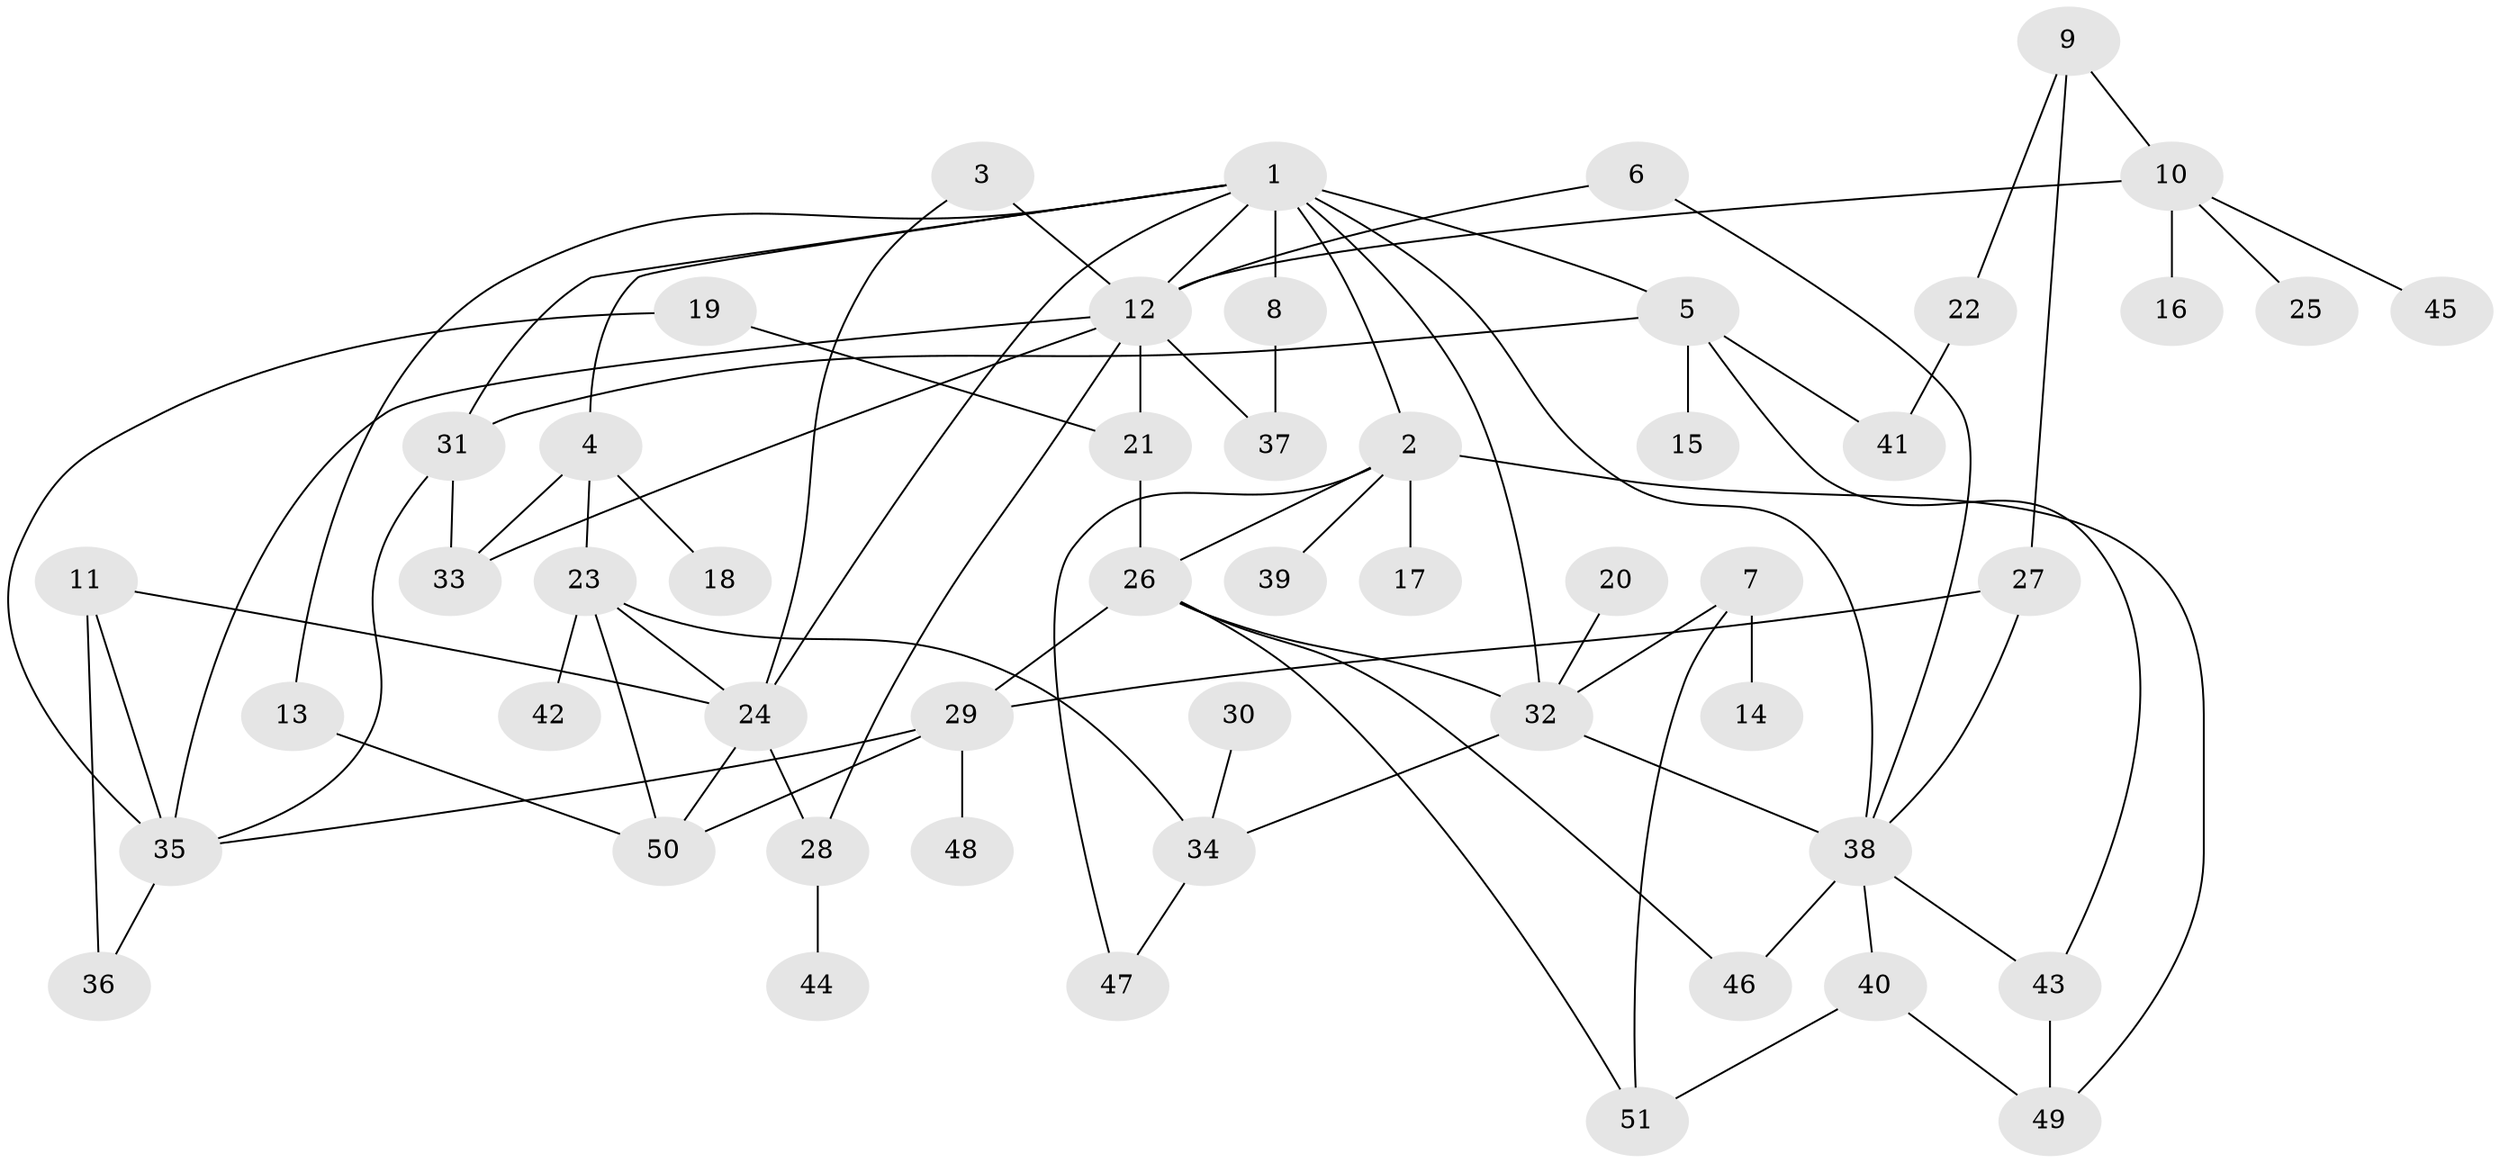 // original degree distribution, {6: 0.019801980198019802, 4: 0.07920792079207921, 5: 0.06930693069306931, 8: 0.009900990099009901, 7: 0.019801980198019802, 3: 0.26732673267326734, 2: 0.297029702970297, 1: 0.2376237623762376}
// Generated by graph-tools (version 1.1) at 2025/25/03/09/25 03:25:28]
// undirected, 51 vertices, 80 edges
graph export_dot {
graph [start="1"]
  node [color=gray90,style=filled];
  1;
  2;
  3;
  4;
  5;
  6;
  7;
  8;
  9;
  10;
  11;
  12;
  13;
  14;
  15;
  16;
  17;
  18;
  19;
  20;
  21;
  22;
  23;
  24;
  25;
  26;
  27;
  28;
  29;
  30;
  31;
  32;
  33;
  34;
  35;
  36;
  37;
  38;
  39;
  40;
  41;
  42;
  43;
  44;
  45;
  46;
  47;
  48;
  49;
  50;
  51;
  1 -- 2 [weight=1.0];
  1 -- 4 [weight=1.0];
  1 -- 5 [weight=1.0];
  1 -- 8 [weight=1.0];
  1 -- 12 [weight=1.0];
  1 -- 13 [weight=1.0];
  1 -- 24 [weight=1.0];
  1 -- 31 [weight=1.0];
  1 -- 32 [weight=2.0];
  1 -- 38 [weight=1.0];
  2 -- 17 [weight=1.0];
  2 -- 26 [weight=1.0];
  2 -- 39 [weight=1.0];
  2 -- 47 [weight=1.0];
  2 -- 49 [weight=1.0];
  3 -- 12 [weight=1.0];
  3 -- 24 [weight=1.0];
  4 -- 18 [weight=1.0];
  4 -- 23 [weight=1.0];
  4 -- 33 [weight=1.0];
  5 -- 15 [weight=1.0];
  5 -- 31 [weight=1.0];
  5 -- 41 [weight=1.0];
  5 -- 43 [weight=1.0];
  6 -- 12 [weight=1.0];
  6 -- 38 [weight=1.0];
  7 -- 14 [weight=1.0];
  7 -- 32 [weight=1.0];
  7 -- 51 [weight=1.0];
  8 -- 37 [weight=1.0];
  9 -- 10 [weight=1.0];
  9 -- 22 [weight=1.0];
  9 -- 27 [weight=1.0];
  10 -- 12 [weight=1.0];
  10 -- 16 [weight=1.0];
  10 -- 25 [weight=1.0];
  10 -- 45 [weight=1.0];
  11 -- 24 [weight=1.0];
  11 -- 35 [weight=1.0];
  11 -- 36 [weight=1.0];
  12 -- 21 [weight=1.0];
  12 -- 28 [weight=1.0];
  12 -- 33 [weight=1.0];
  12 -- 35 [weight=1.0];
  12 -- 37 [weight=1.0];
  13 -- 50 [weight=1.0];
  19 -- 21 [weight=1.0];
  19 -- 35 [weight=1.0];
  20 -- 32 [weight=1.0];
  21 -- 26 [weight=1.0];
  22 -- 41 [weight=2.0];
  23 -- 24 [weight=1.0];
  23 -- 34 [weight=1.0];
  23 -- 42 [weight=1.0];
  23 -- 50 [weight=1.0];
  24 -- 28 [weight=1.0];
  24 -- 50 [weight=1.0];
  26 -- 29 [weight=1.0];
  26 -- 32 [weight=1.0];
  26 -- 46 [weight=1.0];
  26 -- 51 [weight=1.0];
  27 -- 29 [weight=1.0];
  27 -- 38 [weight=1.0];
  28 -- 44 [weight=1.0];
  29 -- 35 [weight=1.0];
  29 -- 48 [weight=1.0];
  29 -- 50 [weight=1.0];
  30 -- 34 [weight=1.0];
  31 -- 33 [weight=1.0];
  31 -- 35 [weight=1.0];
  32 -- 34 [weight=1.0];
  32 -- 38 [weight=2.0];
  34 -- 47 [weight=1.0];
  35 -- 36 [weight=1.0];
  38 -- 40 [weight=1.0];
  38 -- 43 [weight=1.0];
  38 -- 46 [weight=1.0];
  40 -- 49 [weight=1.0];
  40 -- 51 [weight=1.0];
  43 -- 49 [weight=1.0];
}
